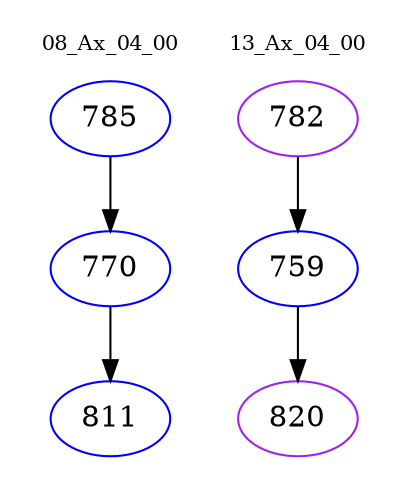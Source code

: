 digraph{
subgraph cluster_0 {
color = white
label = "08_Ax_04_00";
fontsize=10;
T0_785 [label="785", color="blue"]
T0_785 -> T0_770 [color="black"]
T0_770 [label="770", color="blue"]
T0_770 -> T0_811 [color="black"]
T0_811 [label="811", color="blue"]
}
subgraph cluster_1 {
color = white
label = "13_Ax_04_00";
fontsize=10;
T1_782 [label="782", color="purple"]
T1_782 -> T1_759 [color="black"]
T1_759 [label="759", color="blue"]
T1_759 -> T1_820 [color="black"]
T1_820 [label="820", color="purple"]
}
}
